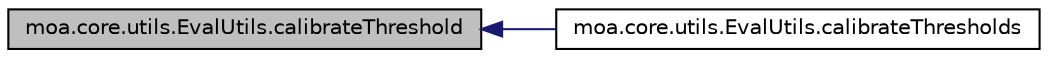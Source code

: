 digraph G
{
  edge [fontname="Helvetica",fontsize="10",labelfontname="Helvetica",labelfontsize="10"];
  node [fontname="Helvetica",fontsize="10",shape=record];
  rankdir=LR;
  Node1 [label="moa.core.utils.EvalUtils.calibrateThreshold",height=0.2,width=0.4,color="black", fillcolor="grey75", style="filled" fontcolor="black"];
  Node1 -> Node2 [dir=back,color="midnightblue",fontsize="10",style="solid",fontname="Helvetica"];
  Node2 [label="moa.core.utils.EvalUtils.calibrateThresholds",height=0.2,width=0.4,color="black", fillcolor="white", style="filled",URL="$classmoa_1_1core_1_1utils_1_1EvalUtils.html#aa85987a4e511943f75623f84301e12d6",tooltip="Calibrate thresholds."];
}
